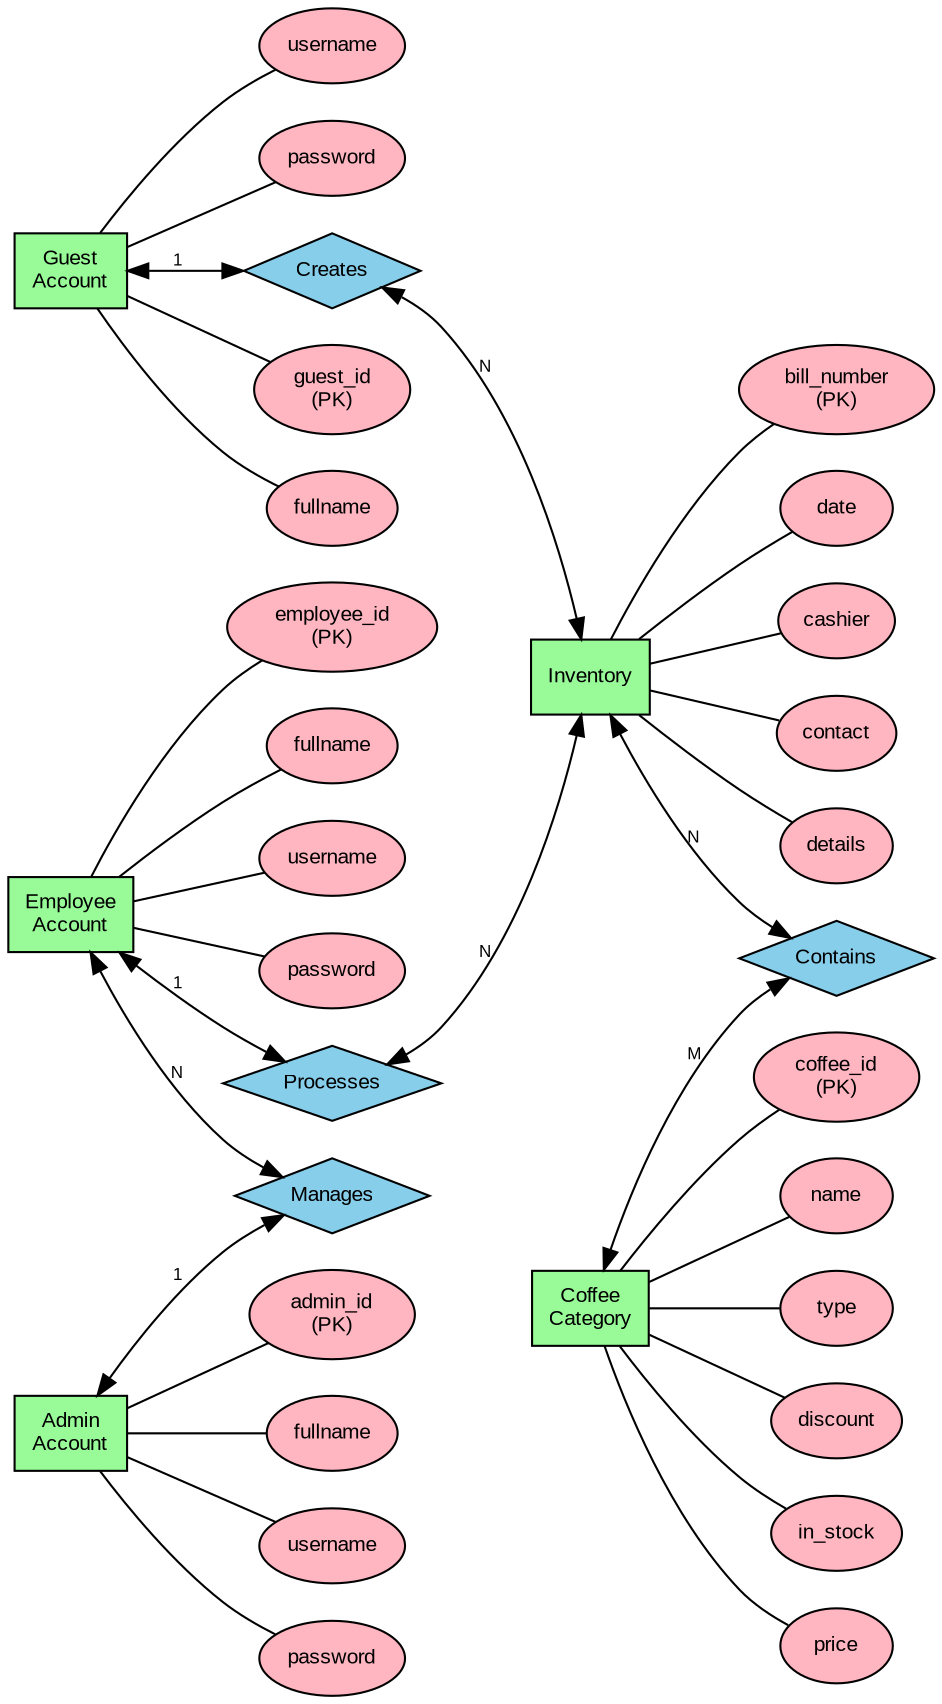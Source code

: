 digraph CoffeeShop {
    rankdir=LR;
    node [fontname="Arial", fontsize=10];
    edge [fontname="Arial", fontsize=8];
    
    // Entity Nodes (Green rectangles)
    node [shape=box, style=filled, fillcolor="#98FB98"];
    Admin_Account [label="Admin\nAccount"];
    Employee_Account [label="Employee\nAccount"];
    Guest_Account [label="Guest\nAccount"];
    Coffee_Category [label="Coffee\nCategory"];
    Inventory [label="Inventory"];
    
    // Relationship Nodes (Blue diamonds)
    node [shape=diamond, style=filled, fillcolor="#87CEEB"];
    Manages [label="Manages"];
    Creates [label="Creates"];
    Contains [label="Contains"];
    Processes [label="Processes"];
    
    // Attribute Nodes (Pink ellipses)
    node [shape=ellipse, style=filled, fillcolor="#FFB6C1"];
    
    // Admin Attributes
    admin_id [label="admin_id\n(PK)"];
    admin_fullname [label="fullname"];
    admin_username [label="username"];
    admin_password [label="password"];
    
    // Employee Attributes
    emp_id [label="employee_id\n(PK)"];
    emp_fullname [label="fullname"];
    emp_username [label="username"];
    emp_password [label="password"];
    
    // Guest Attributes
    guest_id [label="guest_id\n(PK)"];
    guest_fullname [label="fullname"];
    guest_username [label="username"];
    guest_password [label="password"];
    
    // Coffee Attributes
    coffee_id [label="coffee_id\n(PK)"];
    coffee_name [label="name"];
    coffee_type [label="type"];
    coffee_discount [label="discount"];
    coffee_stock [label="in_stock"];
    coffee_price [label="price"];
    
    // Inventory Attributes
    bill_number [label="bill_number\n(PK)"];
    inv_date [label="date"];
    cashier_name [label="cashier"];
    contact [label="contact"];
    bill_details [label="details"];
    
    // Entity-Attribute Connections
    edge [dir=none, color="#000000"];
    Admin_Account -> {admin_id admin_fullname admin_username admin_password};
    Employee_Account -> {emp_id emp_fullname emp_username emp_password};
    Guest_Account -> {guest_id guest_fullname guest_username guest_password};
    Coffee_Category -> {coffee_id coffee_name coffee_type coffee_discount coffee_stock coffee_price};
    Inventory -> {bill_number inv_date cashier_name contact bill_details};
    
    // Entity-Relationship Connections
    edge [dir=both, color="#000000"];
    Admin_Account -> Manages [label="1"];
    Manages -> Employee_Account [label="N"];
    
    Guest_Account -> Creates [label="1"];
    Creates -> Inventory [label="N"];
    
    Coffee_Category -> Contains [label="M"];
    Contains -> Inventory [label="N"];
    
    Employee_Account -> Processes [label="1"];
    Processes -> Inventory [label="N"];
    
    // Rank settings for better layout
    {rank=same; Admin_Account Employee_Account Guest_Account}
    {rank=same; Coffee_Category Inventory}
}
